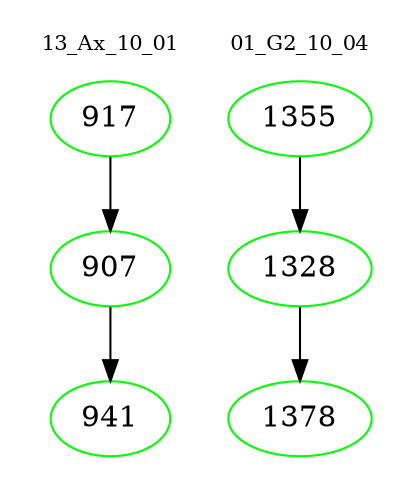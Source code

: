 digraph{
subgraph cluster_0 {
color = white
label = "13_Ax_10_01";
fontsize=10;
T0_917 [label="917", color="green"]
T0_917 -> T0_907 [color="black"]
T0_907 [label="907", color="green"]
T0_907 -> T0_941 [color="black"]
T0_941 [label="941", color="green"]
}
subgraph cluster_1 {
color = white
label = "01_G2_10_04";
fontsize=10;
T1_1355 [label="1355", color="green"]
T1_1355 -> T1_1328 [color="black"]
T1_1328 [label="1328", color="green"]
T1_1328 -> T1_1378 [color="black"]
T1_1378 [label="1378", color="green"]
}
}
